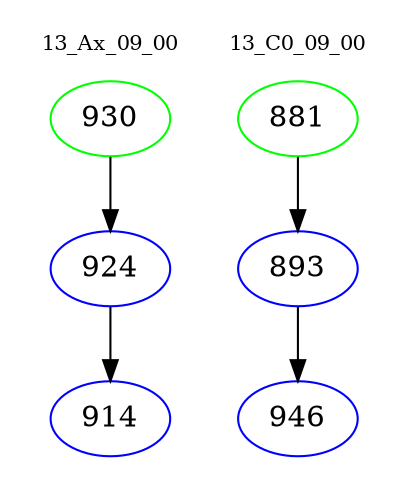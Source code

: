 digraph{
subgraph cluster_0 {
color = white
label = "13_Ax_09_00";
fontsize=10;
T0_930 [label="930", color="green"]
T0_930 -> T0_924 [color="black"]
T0_924 [label="924", color="blue"]
T0_924 -> T0_914 [color="black"]
T0_914 [label="914", color="blue"]
}
subgraph cluster_1 {
color = white
label = "13_C0_09_00";
fontsize=10;
T1_881 [label="881", color="green"]
T1_881 -> T1_893 [color="black"]
T1_893 [label="893", color="blue"]
T1_893 -> T1_946 [color="black"]
T1_946 [label="946", color="blue"]
}
}
